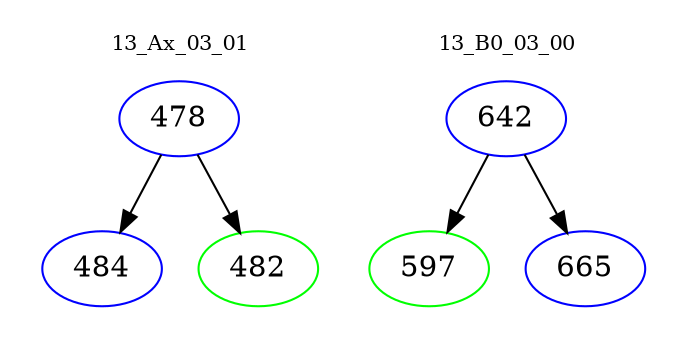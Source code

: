 digraph{
subgraph cluster_0 {
color = white
label = "13_Ax_03_01";
fontsize=10;
T0_478 [label="478", color="blue"]
T0_478 -> T0_484 [color="black"]
T0_484 [label="484", color="blue"]
T0_478 -> T0_482 [color="black"]
T0_482 [label="482", color="green"]
}
subgraph cluster_1 {
color = white
label = "13_B0_03_00";
fontsize=10;
T1_642 [label="642", color="blue"]
T1_642 -> T1_597 [color="black"]
T1_597 [label="597", color="green"]
T1_642 -> T1_665 [color="black"]
T1_665 [label="665", color="blue"]
}
}
